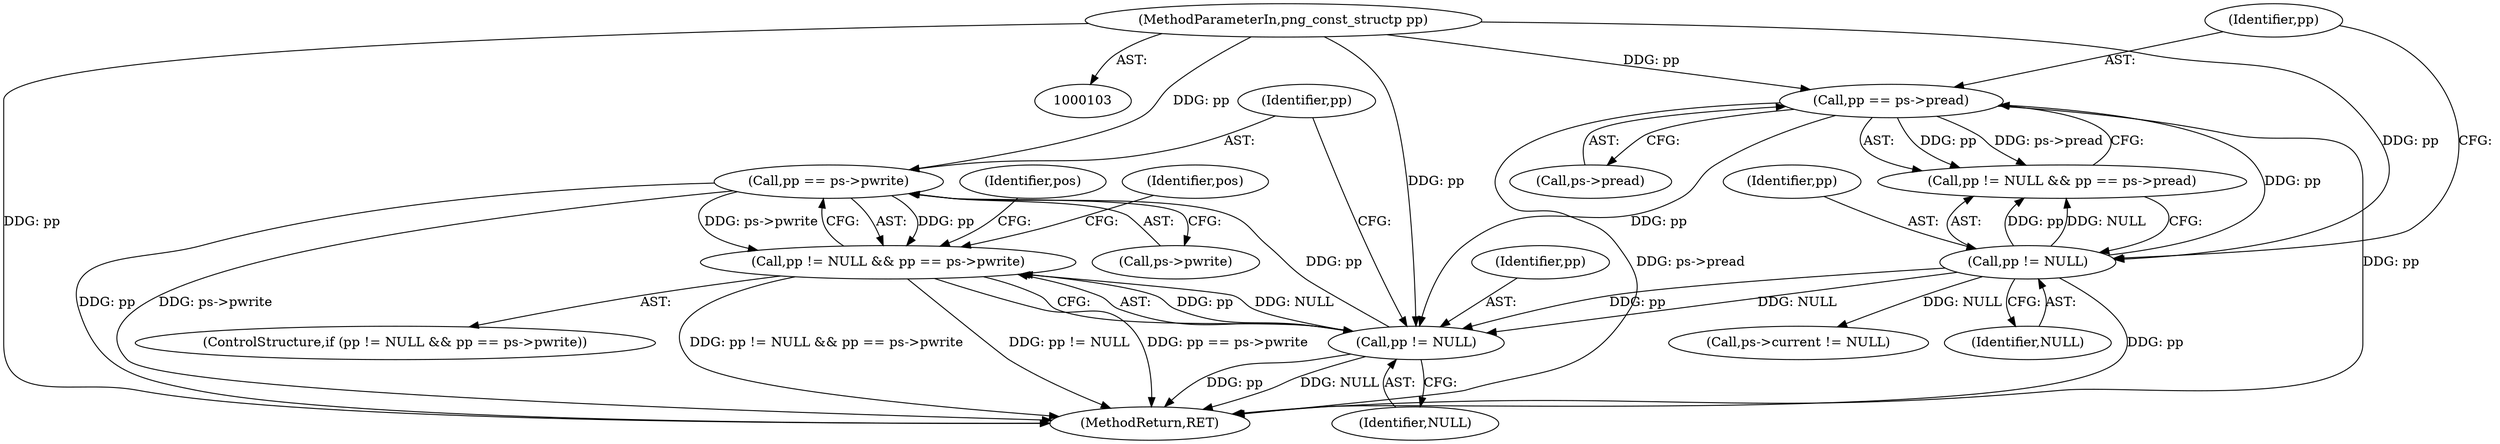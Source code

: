 digraph "0_Android_9d4853418ab2f754c2b63e091c29c5529b8b86ca_140@API" {
"1000160" [label="(Call,pp == ps->pwrite)"];
"1000157" [label="(Call,pp != NULL)"];
"1000116" [label="(Call,pp == ps->pread)"];
"1000113" [label="(Call,pp != NULL)"];
"1000105" [label="(MethodParameterIn,png_const_structp pp)"];
"1000156" [label="(Call,pp != NULL && pp == ps->pwrite)"];
"1000162" [label="(Call,ps->pwrite)"];
"1000160" [label="(Call,pp == ps->pwrite)"];
"1000167" [label="(Identifier,pos)"];
"1000156" [label="(Call,pp != NULL && pp == ps->pwrite)"];
"1000232" [label="(MethodReturn,RET)"];
"1000118" [label="(Call,ps->pread)"];
"1000192" [label="(Identifier,pos)"];
"1000112" [label="(Call,pp != NULL && pp == ps->pread)"];
"1000157" [label="(Call,pp != NULL)"];
"1000105" [label="(MethodParameterIn,png_const_structp pp)"];
"1000114" [label="(Identifier,pp)"];
"1000159" [label="(Identifier,NULL)"];
"1000161" [label="(Identifier,pp)"];
"1000115" [label="(Identifier,NULL)"];
"1000155" [label="(ControlStructure,if (pp != NULL && pp == ps->pwrite))"];
"1000116" [label="(Call,pp == ps->pread)"];
"1000158" [label="(Identifier,pp)"];
"1000113" [label="(Call,pp != NULL)"];
"1000117" [label="(Identifier,pp)"];
"1000130" [label="(Call,ps->current != NULL)"];
"1000160" -> "1000156"  [label="AST: "];
"1000160" -> "1000162"  [label="CFG: "];
"1000161" -> "1000160"  [label="AST: "];
"1000162" -> "1000160"  [label="AST: "];
"1000156" -> "1000160"  [label="CFG: "];
"1000160" -> "1000232"  [label="DDG: ps->pwrite"];
"1000160" -> "1000232"  [label="DDG: pp"];
"1000160" -> "1000156"  [label="DDG: pp"];
"1000160" -> "1000156"  [label="DDG: ps->pwrite"];
"1000157" -> "1000160"  [label="DDG: pp"];
"1000105" -> "1000160"  [label="DDG: pp"];
"1000157" -> "1000156"  [label="AST: "];
"1000157" -> "1000159"  [label="CFG: "];
"1000158" -> "1000157"  [label="AST: "];
"1000159" -> "1000157"  [label="AST: "];
"1000161" -> "1000157"  [label="CFG: "];
"1000156" -> "1000157"  [label="CFG: "];
"1000157" -> "1000232"  [label="DDG: NULL"];
"1000157" -> "1000232"  [label="DDG: pp"];
"1000157" -> "1000156"  [label="DDG: pp"];
"1000157" -> "1000156"  [label="DDG: NULL"];
"1000116" -> "1000157"  [label="DDG: pp"];
"1000113" -> "1000157"  [label="DDG: pp"];
"1000113" -> "1000157"  [label="DDG: NULL"];
"1000105" -> "1000157"  [label="DDG: pp"];
"1000116" -> "1000112"  [label="AST: "];
"1000116" -> "1000118"  [label="CFG: "];
"1000117" -> "1000116"  [label="AST: "];
"1000118" -> "1000116"  [label="AST: "];
"1000112" -> "1000116"  [label="CFG: "];
"1000116" -> "1000232"  [label="DDG: ps->pread"];
"1000116" -> "1000232"  [label="DDG: pp"];
"1000116" -> "1000112"  [label="DDG: pp"];
"1000116" -> "1000112"  [label="DDG: ps->pread"];
"1000113" -> "1000116"  [label="DDG: pp"];
"1000105" -> "1000116"  [label="DDG: pp"];
"1000113" -> "1000112"  [label="AST: "];
"1000113" -> "1000115"  [label="CFG: "];
"1000114" -> "1000113"  [label="AST: "];
"1000115" -> "1000113"  [label="AST: "];
"1000117" -> "1000113"  [label="CFG: "];
"1000112" -> "1000113"  [label="CFG: "];
"1000113" -> "1000232"  [label="DDG: pp"];
"1000113" -> "1000112"  [label="DDG: pp"];
"1000113" -> "1000112"  [label="DDG: NULL"];
"1000105" -> "1000113"  [label="DDG: pp"];
"1000113" -> "1000130"  [label="DDG: NULL"];
"1000105" -> "1000103"  [label="AST: "];
"1000105" -> "1000232"  [label="DDG: pp"];
"1000156" -> "1000155"  [label="AST: "];
"1000167" -> "1000156"  [label="CFG: "];
"1000192" -> "1000156"  [label="CFG: "];
"1000156" -> "1000232"  [label="DDG: pp != NULL"];
"1000156" -> "1000232"  [label="DDG: pp == ps->pwrite"];
"1000156" -> "1000232"  [label="DDG: pp != NULL && pp == ps->pwrite"];
}
